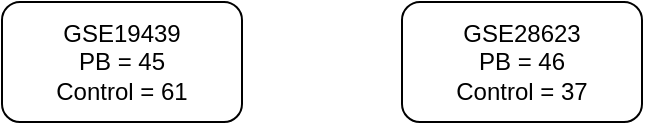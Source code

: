 <mxfile version="24.7.14">
  <diagram name="第 1 页" id="9upD9VpD8PzAfyVtx7UW">
    <mxGraphModel dx="1042" dy="531" grid="1" gridSize="10" guides="1" tooltips="1" connect="1" arrows="1" fold="1" page="1" pageScale="1" pageWidth="827" pageHeight="1169" math="0" shadow="0">
      <root>
        <mxCell id="0" />
        <mxCell id="1" parent="0" />
        <mxCell id="N-s2DV5ZsmPViQI8oDyz-1" value="GSE19439&lt;div&gt;&lt;font face=&quot;Helvetica&quot;&gt;PB = 45&lt;br&gt;&lt;/font&gt;&lt;div&gt;&lt;div&gt;Control = 61&lt;/div&gt;&lt;/div&gt;&lt;/div&gt;" style="rounded=1;whiteSpace=wrap;html=1;" vertex="1" parent="1">
          <mxGeometry x="270" y="100" width="120" height="60" as="geometry" />
        </mxCell>
        <mxCell id="N-s2DV5ZsmPViQI8oDyz-2" value="GSE28623&lt;div&gt;&lt;font face=&quot;Helvetica&quot;&gt;PB = 46&lt;br&gt;&lt;/font&gt;&lt;div&gt;&lt;div&gt;Control = 37&lt;/div&gt;&lt;/div&gt;&lt;/div&gt;" style="rounded=1;whiteSpace=wrap;html=1;" vertex="1" parent="1">
          <mxGeometry x="470" y="100" width="120" height="60" as="geometry" />
        </mxCell>
      </root>
    </mxGraphModel>
  </diagram>
</mxfile>
